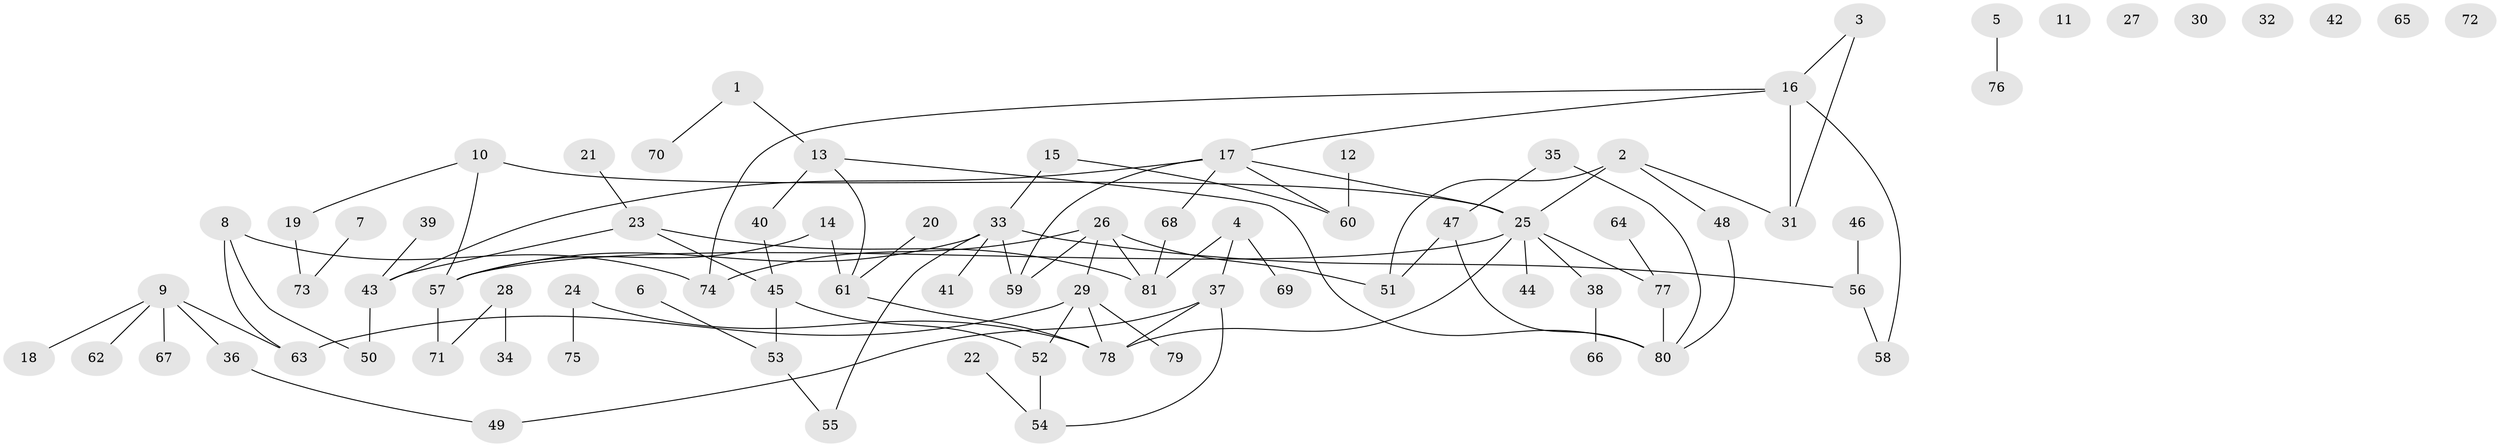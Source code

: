 // Generated by graph-tools (version 1.1) at 2025/33/03/09/25 02:33:42]
// undirected, 81 vertices, 96 edges
graph export_dot {
graph [start="1"]
  node [color=gray90,style=filled];
  1;
  2;
  3;
  4;
  5;
  6;
  7;
  8;
  9;
  10;
  11;
  12;
  13;
  14;
  15;
  16;
  17;
  18;
  19;
  20;
  21;
  22;
  23;
  24;
  25;
  26;
  27;
  28;
  29;
  30;
  31;
  32;
  33;
  34;
  35;
  36;
  37;
  38;
  39;
  40;
  41;
  42;
  43;
  44;
  45;
  46;
  47;
  48;
  49;
  50;
  51;
  52;
  53;
  54;
  55;
  56;
  57;
  58;
  59;
  60;
  61;
  62;
  63;
  64;
  65;
  66;
  67;
  68;
  69;
  70;
  71;
  72;
  73;
  74;
  75;
  76;
  77;
  78;
  79;
  80;
  81;
  1 -- 13;
  1 -- 70;
  2 -- 25;
  2 -- 31;
  2 -- 48;
  2 -- 51;
  3 -- 16;
  3 -- 31;
  4 -- 37;
  4 -- 69;
  4 -- 81;
  5 -- 76;
  6 -- 53;
  7 -- 73;
  8 -- 50;
  8 -- 63;
  8 -- 74;
  9 -- 18;
  9 -- 36;
  9 -- 62;
  9 -- 63;
  9 -- 67;
  10 -- 19;
  10 -- 25;
  10 -- 57;
  12 -- 60;
  13 -- 40;
  13 -- 61;
  13 -- 80;
  14 -- 57;
  14 -- 61;
  15 -- 33;
  15 -- 60;
  16 -- 17;
  16 -- 31;
  16 -- 58;
  16 -- 74;
  17 -- 25;
  17 -- 43;
  17 -- 59;
  17 -- 60;
  17 -- 68;
  19 -- 73;
  20 -- 61;
  21 -- 23;
  22 -- 54;
  23 -- 43;
  23 -- 45;
  23 -- 81;
  24 -- 75;
  24 -- 78;
  25 -- 38;
  25 -- 44;
  25 -- 57;
  25 -- 77;
  25 -- 78;
  26 -- 29;
  26 -- 51;
  26 -- 59;
  26 -- 74;
  26 -- 81;
  28 -- 34;
  28 -- 71;
  29 -- 52;
  29 -- 63;
  29 -- 78;
  29 -- 79;
  33 -- 41;
  33 -- 55;
  33 -- 56;
  33 -- 57;
  33 -- 59;
  35 -- 47;
  35 -- 80;
  36 -- 49;
  37 -- 49;
  37 -- 54;
  37 -- 78;
  38 -- 66;
  39 -- 43;
  40 -- 45;
  43 -- 50;
  45 -- 52;
  45 -- 53;
  46 -- 56;
  47 -- 51;
  47 -- 80;
  48 -- 80;
  52 -- 54;
  53 -- 55;
  56 -- 58;
  57 -- 71;
  61 -- 78;
  64 -- 77;
  68 -- 81;
  77 -- 80;
}
